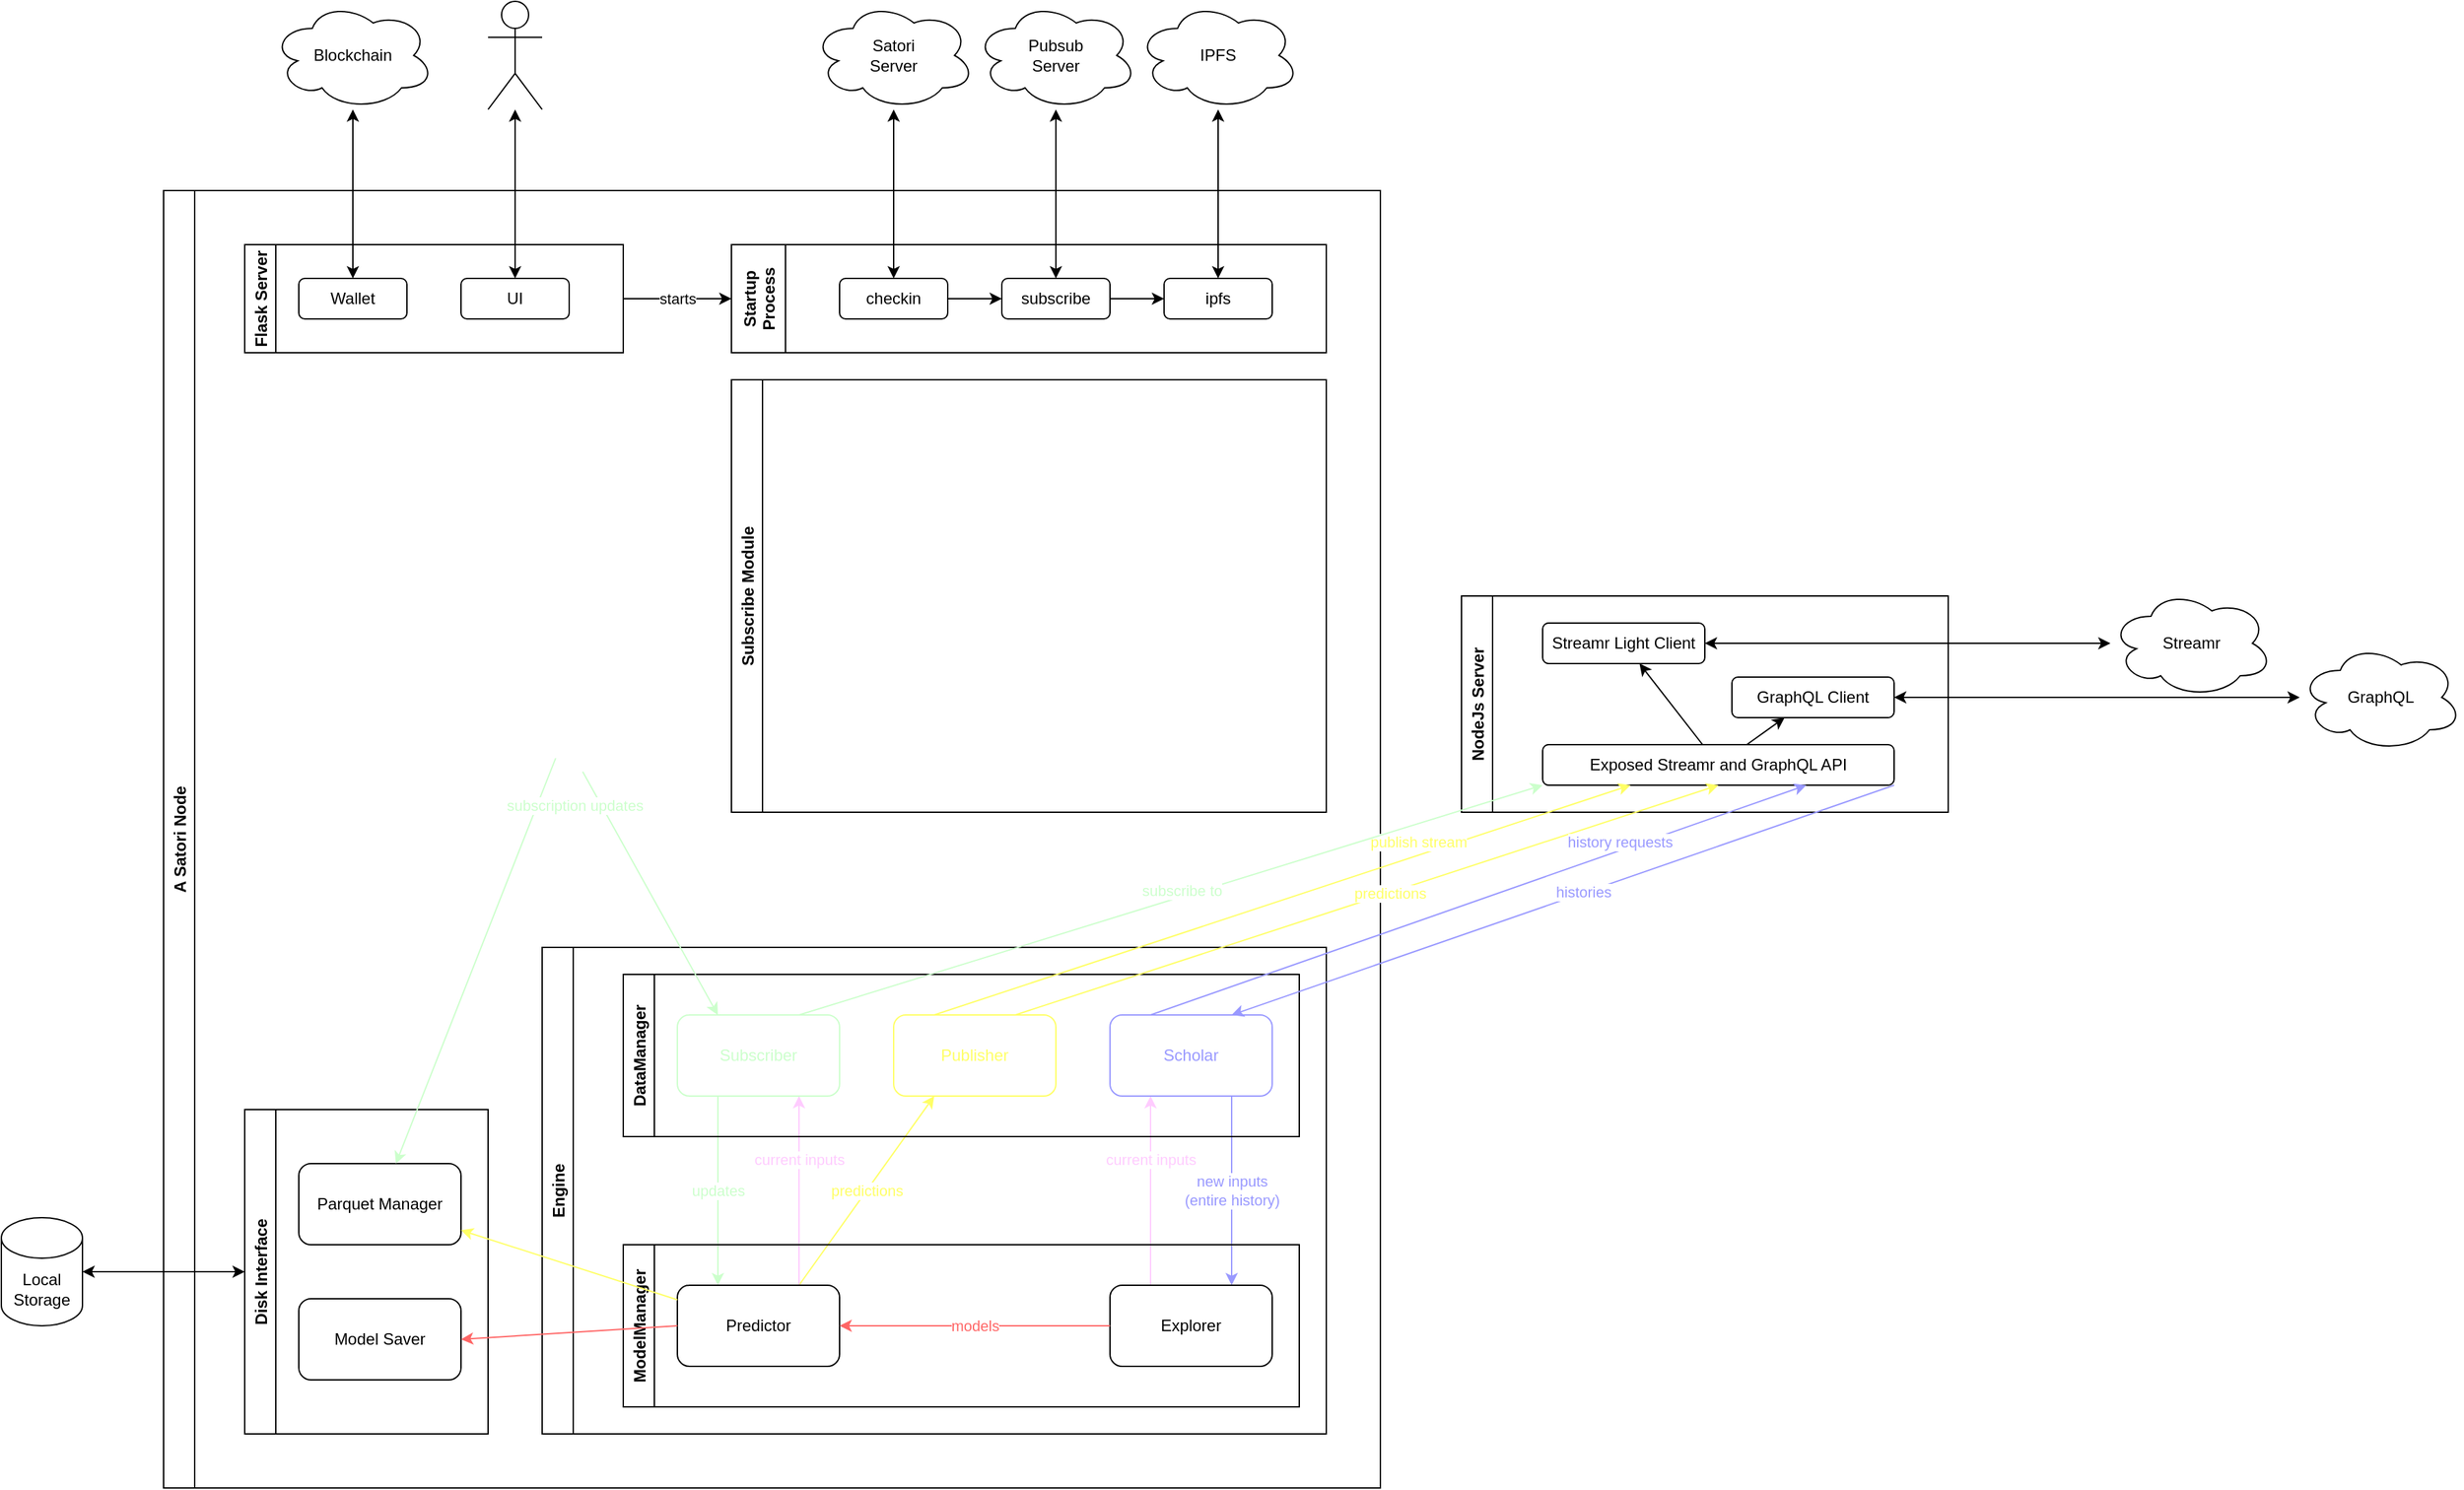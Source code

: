 <mxfile>
    <diagram id="AnMDn8guutcr-QvqUZM-" name="Page-1">
        <mxGraphModel dx="905" dy="1667" grid="1" gridSize="10" guides="1" tooltips="1" connect="1" arrows="1" fold="1" page="0" pageScale="1" pageWidth="850" pageHeight="1100" math="0" shadow="0">
            <root>
                <mxCell id="0"/>
                <mxCell id="1" parent="0"/>
                <mxCell id="68" value="A Satori Node" style="swimlane;horizontal=0;" parent="1" vertex="1">
                    <mxGeometry x="140" y="-960" width="900" height="960" as="geometry">
                        <mxRectangle x="140" y="-960" width="30" height="100" as="alternateBounds"/>
                    </mxGeometry>
                </mxCell>
                <mxCell id="76" value="Engine" style="swimlane;horizontal=0;" parent="68" vertex="1">
                    <mxGeometry x="280" y="560" width="580" height="360" as="geometry">
                        <mxRectangle x="260" y="270" width="30" height="60" as="alternateBounds"/>
                    </mxGeometry>
                </mxCell>
                <mxCell id="21" value="&lt;font color=&quot;#ffff66&quot;&gt;predictions&lt;/font&gt;" style="edgeStyle=none;html=1;entryX=0.25;entryY=1;entryDx=0;entryDy=0;strokeColor=#FFFF66;exitX=0.75;exitY=0;exitDx=0;exitDy=0;" parent="76" source="5" target="3" edge="1">
                    <mxGeometry relative="1" as="geometry">
                        <mxPoint as="offset"/>
                    </mxGeometry>
                </mxCell>
                <mxCell id="74" value="&lt;font color=&quot;#ffccff&quot;&gt;current inputs&lt;/font&gt;" style="edgeStyle=none;html=1;entryX=0.75;entryY=1;entryDx=0;entryDy=0;fontColor=#CCFFCC;startArrow=none;startFill=0;endArrow=classic;endFill=1;strokeColor=#FFCCFF;exitX=0.75;exitY=0;exitDx=0;exitDy=0;" parent="76" source="5" target="2" edge="1">
                    <mxGeometry x="0.333" relative="1" as="geometry">
                        <mxPoint as="offset"/>
                    </mxGeometry>
                </mxCell>
                <mxCell id="14" value="&lt;font color=&quot;#9999ff&quot;&gt;new inputs&lt;br&gt;(entire history)&lt;/font&gt;" style="edgeStyle=none;html=1;entryX=0.75;entryY=0;entryDx=0;entryDy=0;exitX=0.75;exitY=1;exitDx=0;exitDy=0;strokeColor=#9999FF;" parent="76" source="4" target="6" edge="1">
                    <mxGeometry relative="1" as="geometry">
                        <mxPoint as="offset"/>
                    </mxGeometry>
                </mxCell>
                <mxCell id="73" value="&lt;font color=&quot;#ffccff&quot;&gt;current inputs&lt;/font&gt;" style="edgeStyle=none;html=1;exitX=0.25;exitY=0;exitDx=0;exitDy=0;entryX=0.25;entryY=1;entryDx=0;entryDy=0;fontColor=#CCFFCC;startArrow=none;startFill=0;endArrow=classic;endFill=1;strokeColor=#FFCCFF;" parent="76" source="6" target="4" edge="1">
                    <mxGeometry x="0.333" relative="1" as="geometry">
                        <mxPoint as="offset"/>
                    </mxGeometry>
                </mxCell>
                <mxCell id="11" value="&lt;font color=&quot;#ccffcc&quot;&gt;updates&lt;/font&gt;" style="endArrow=classic;html=1;exitX=0.25;exitY=1;exitDx=0;exitDy=0;entryX=0.25;entryY=0;entryDx=0;entryDy=0;strokeColor=#CCFFCC;" parent="76" source="2" target="5" edge="1">
                    <mxGeometry width="50" height="50" relative="1" as="geometry">
                        <mxPoint x="270" y="310" as="sourcePoint"/>
                        <mxPoint x="320" y="260" as="targetPoint"/>
                        <mxPoint as="offset"/>
                    </mxGeometry>
                </mxCell>
                <mxCell id="77" value="DataManager" style="swimlane;horizontal=0;" parent="76" vertex="1">
                    <mxGeometry x="60" y="20" width="500" height="120" as="geometry"/>
                </mxCell>
                <mxCell id="2" value="&lt;font color=&quot;#ccffcc&quot;&gt;Subscriber&lt;/font&gt;" style="rounded=1;whiteSpace=wrap;html=1;strokeColor=#CCFFCC;" parent="77" vertex="1">
                    <mxGeometry x="40" y="30" width="120" height="60" as="geometry"/>
                </mxCell>
                <mxCell id="3" value="&lt;font color=&quot;#ffff66&quot;&gt;Publisher&lt;/font&gt;" style="rounded=1;whiteSpace=wrap;html=1;strokeColor=#FFFF66;" parent="77" vertex="1">
                    <mxGeometry x="200" y="30" width="120" height="60" as="geometry"/>
                </mxCell>
                <mxCell id="4" value="&lt;font color=&quot;#9999ff&quot;&gt;Scholar&lt;/font&gt;" style="rounded=1;whiteSpace=wrap;html=1;strokeColor=#9999FF;" parent="77" vertex="1">
                    <mxGeometry x="360" y="30" width="120" height="60" as="geometry"/>
                </mxCell>
                <mxCell id="78" value="ModelManager" style="swimlane;horizontal=0;" parent="76" vertex="1">
                    <mxGeometry x="60" y="220" width="500" height="120" as="geometry"/>
                </mxCell>
                <mxCell id="5" value="Predictor" style="rounded=1;whiteSpace=wrap;html=1;" parent="78" vertex="1">
                    <mxGeometry x="40" y="30" width="120" height="60" as="geometry"/>
                </mxCell>
                <mxCell id="6" value="Explorer" style="rounded=1;whiteSpace=wrap;html=1;" parent="78" vertex="1">
                    <mxGeometry x="360" y="30" width="120" height="60" as="geometry"/>
                </mxCell>
                <mxCell id="13" value="&lt;font color=&quot;#ff6666&quot;&gt;models&lt;/font&gt;" style="edgeStyle=none;html=1;strokeColor=#FF6666;" parent="78" source="6" target="5" edge="1">
                    <mxGeometry relative="1" as="geometry"/>
                </mxCell>
                <mxCell id="82" value="Disk Interface" style="swimlane;horizontal=0;" parent="68" vertex="1">
                    <mxGeometry x="60" y="680" width="180" height="240" as="geometry"/>
                </mxCell>
                <mxCell id="83" value="Parquet Manager" style="rounded=1;whiteSpace=wrap;html=1;" parent="82" vertex="1">
                    <mxGeometry x="40" y="40" width="120" height="60" as="geometry"/>
                </mxCell>
                <mxCell id="86" value="Model Saver" style="rounded=1;whiteSpace=wrap;html=1;" parent="82" vertex="1">
                    <mxGeometry x="40" y="140" width="120" height="60" as="geometry"/>
                </mxCell>
                <mxCell id="85" style="edgeStyle=none;html=1;fontColor=#CCFFCC;strokeColor=#FFFF66;" parent="68" source="5" target="83" edge="1">
                    <mxGeometry relative="1" as="geometry"/>
                </mxCell>
                <mxCell id="87" value="" style="edgeStyle=none;html=1;strokeColor=#FF6666;exitX=0;exitY=0.5;exitDx=0;exitDy=0;entryX=1;entryY=0.5;entryDx=0;entryDy=0;" parent="68" source="5" target="86" edge="1">
                    <mxGeometry relative="1" as="geometry">
                        <mxPoint x="700" y="910" as="sourcePoint"/>
                        <mxPoint x="500" y="910" as="targetPoint"/>
                    </mxGeometry>
                </mxCell>
                <mxCell id="98" value="Subscribe Module" style="swimlane;horizontal=0;" vertex="1" parent="68">
                    <mxGeometry x="420" y="140" width="440" height="320" as="geometry"/>
                </mxCell>
                <mxCell id="101" value="Startup&#10;Process" style="swimlane;horizontal=0;startSize=40;" vertex="1" parent="68">
                    <mxGeometry x="420" y="40" width="440" height="80" as="geometry"/>
                </mxCell>
                <mxCell id="114" style="edgeStyle=none;html=1;" edge="1" parent="101" source="102" target="103">
                    <mxGeometry relative="1" as="geometry"/>
                </mxCell>
                <mxCell id="102" value="checkin" style="rounded=1;whiteSpace=wrap;html=1;" vertex="1" parent="101">
                    <mxGeometry x="80" y="25" width="80" height="30" as="geometry"/>
                </mxCell>
                <mxCell id="115" style="edgeStyle=none;html=1;" edge="1" parent="101" source="103" target="104">
                    <mxGeometry relative="1" as="geometry"/>
                </mxCell>
                <mxCell id="103" value="subscribe" style="rounded=1;whiteSpace=wrap;html=1;" vertex="1" parent="101">
                    <mxGeometry x="200" y="25" width="80" height="30" as="geometry"/>
                </mxCell>
                <mxCell id="104" value="ipfs" style="rounded=1;whiteSpace=wrap;html=1;" vertex="1" parent="101">
                    <mxGeometry x="320" y="25" width="80" height="30" as="geometry"/>
                </mxCell>
                <mxCell id="41" value="" style="shape=umlActor;verticalLabelPosition=bottom;verticalAlign=top;html=1;outlineConnect=0;" parent="1" vertex="1">
                    <mxGeometry x="380" y="-1100" width="40" height="80" as="geometry"/>
                </mxCell>
                <mxCell id="49" value="Blockchain" style="ellipse;shape=cloud;whiteSpace=wrap;html=1;" parent="1" vertex="1">
                    <mxGeometry x="220" y="-1100" width="120" height="80" as="geometry"/>
                </mxCell>
                <mxCell id="67" style="edgeStyle=none;html=1;startArrow=classic;startFill=1;endArrow=classic;endFill=1;" parent="1" source="58" target="41" edge="1">
                    <mxGeometry relative="1" as="geometry"/>
                </mxCell>
                <mxCell id="59" style="edgeStyle=none;html=1;startArrow=classic;startFill=1;endArrow=classic;endFill=1;exitX=0.5;exitY=0;exitDx=0;exitDy=0;" parent="1" source="66" target="49" edge="1">
                    <mxGeometry relative="1" as="geometry"/>
                </mxCell>
                <mxCell id="113" value="starts" style="edgeStyle=none;html=1;entryX=0;entryY=0.5;entryDx=0;entryDy=0;" edge="1" parent="1" source="80" target="101">
                    <mxGeometry relative="1" as="geometry">
                        <mxPoint x="550" y="-880" as="targetPoint"/>
                    </mxGeometry>
                </mxCell>
                <mxCell id="80" value="Flask Server" style="swimlane;horizontal=0;" parent="1" vertex="1">
                    <mxGeometry x="200" y="-920" width="280" height="80" as="geometry"/>
                </mxCell>
                <mxCell id="66" value="Wallet" style="rounded=1;whiteSpace=wrap;html=1;" parent="80" vertex="1">
                    <mxGeometry x="40" y="25" width="80" height="30" as="geometry"/>
                </mxCell>
                <mxCell id="58" value="UI" style="rounded=1;whiteSpace=wrap;html=1;" parent="80" vertex="1">
                    <mxGeometry x="160" y="25" width="80" height="30" as="geometry"/>
                </mxCell>
                <mxCell id="51" value="" style="edgeStyle=none;html=1;startArrow=none;startFill=0;endArrow=classic;endFill=1;entryX=0.25;entryY=0;entryDx=0;entryDy=0;strokeColor=#CCFFCC;" parent="1" target="2" edge="1">
                    <mxGeometry x="-0.6" relative="1" as="geometry">
                        <mxPoint x="560" y="-430" as="targetPoint"/>
                        <mxPoint as="offset"/>
                        <mxPoint x="450" y="-530" as="sourcePoint"/>
                    </mxGeometry>
                </mxCell>
                <mxCell id="84" value="&lt;font color=&quot;#ccffcc&quot;&gt;subscription updates&lt;/font&gt;" style="edgeStyle=none;html=1;strokeColor=#CCFFCC;" parent="1" target="83" edge="1">
                    <mxGeometry x="-0.831" y="26" relative="1" as="geometry">
                        <mxPoint x="430" y="-540" as="sourcePoint"/>
                        <mxPoint as="offset"/>
                    </mxGeometry>
                </mxCell>
                <mxCell id="91" value="Local&lt;br&gt;Storage" style="shape=cylinder3;whiteSpace=wrap;html=1;boundedLbl=1;backgroundOutline=1;size=15;" parent="1" vertex="1">
                    <mxGeometry x="20" y="-200" width="60" height="80" as="geometry"/>
                </mxCell>
                <mxCell id="92" style="edgeStyle=none;html=1;startArrow=classic;startFill=1;" parent="1" source="82" target="91" edge="1">
                    <mxGeometry relative="1" as="geometry"/>
                </mxCell>
                <mxCell id="107" value="Satori&lt;br&gt;Server" style="ellipse;shape=cloud;whiteSpace=wrap;html=1;" vertex="1" parent="1">
                    <mxGeometry x="620" y="-1100" width="120" height="80" as="geometry"/>
                </mxCell>
                <mxCell id="108" style="edgeStyle=none;html=1;startArrow=classic;startFill=1;endArrow=classic;endFill=1;exitX=0.5;exitY=0;exitDx=0;exitDy=0;" edge="1" parent="1" target="107">
                    <mxGeometry relative="1" as="geometry">
                        <mxPoint x="680" y="-895" as="sourcePoint"/>
                    </mxGeometry>
                </mxCell>
                <mxCell id="109" value="Pubsub&lt;br&gt;Server" style="ellipse;shape=cloud;whiteSpace=wrap;html=1;" vertex="1" parent="1">
                    <mxGeometry x="740" y="-1100" width="120" height="80" as="geometry"/>
                </mxCell>
                <mxCell id="110" style="edgeStyle=none;html=1;startArrow=classic;startFill=1;endArrow=classic;endFill=1;exitX=0.5;exitY=0;exitDx=0;exitDy=0;" edge="1" parent="1" target="109">
                    <mxGeometry relative="1" as="geometry">
                        <mxPoint x="800" y="-895" as="sourcePoint"/>
                    </mxGeometry>
                </mxCell>
                <mxCell id="111" value="IPFS" style="ellipse;shape=cloud;whiteSpace=wrap;html=1;" vertex="1" parent="1">
                    <mxGeometry x="860" y="-1100" width="120" height="80" as="geometry"/>
                </mxCell>
                <mxCell id="112" style="edgeStyle=none;html=1;startArrow=classic;startFill=1;endArrow=classic;endFill=1;exitX=0.5;exitY=0;exitDx=0;exitDy=0;" edge="1" parent="1" target="111">
                    <mxGeometry relative="1" as="geometry">
                        <mxPoint x="920" y="-895" as="sourcePoint"/>
                    </mxGeometry>
                </mxCell>
                <mxCell id="81" value="NodeJs Server" style="swimlane;horizontal=0;" parent="1" vertex="1">
                    <mxGeometry x="1100" y="-660" width="360" height="160" as="geometry"/>
                </mxCell>
                <mxCell id="65" value="Streamr Light Client" style="rounded=1;whiteSpace=wrap;html=1;" parent="81" vertex="1">
                    <mxGeometry x="60" y="20" width="120" height="30" as="geometry"/>
                </mxCell>
                <mxCell id="90" style="edgeStyle=none;html=1;" parent="81" source="88" target="65" edge="1">
                    <mxGeometry relative="1" as="geometry"/>
                </mxCell>
                <mxCell id="95" style="edgeStyle=none;html=1;" parent="81" source="88" target="94" edge="1">
                    <mxGeometry relative="1" as="geometry"/>
                </mxCell>
                <mxCell id="88" value="Exposed Streamr and GraphQL API" style="rounded=1;whiteSpace=wrap;html=1;" parent="81" vertex="1">
                    <mxGeometry x="60" y="110" width="260" height="30" as="geometry"/>
                </mxCell>
                <mxCell id="94" value="GraphQL Client" style="rounded=1;whiteSpace=wrap;html=1;" parent="81" vertex="1">
                    <mxGeometry x="200" y="60" width="120" height="30" as="geometry"/>
                </mxCell>
                <mxCell id="54" value="&lt;font color=&quot;#ffff66&quot;&gt;predictions&lt;/font&gt;" style="edgeStyle=none;html=1;startArrow=none;startFill=0;endArrow=classic;endFill=1;exitX=0.75;exitY=0;exitDx=0;exitDy=0;entryX=0.5;entryY=1;entryDx=0;entryDy=0;strokeColor=#FFFF66;" parent="1" source="3" target="88" edge="1">
                    <mxGeometry x="0.062" relative="1" as="geometry">
                        <mxPoint x="1" as="offset"/>
                        <mxPoint x="853.4" y="-801.08" as="targetPoint"/>
                    </mxGeometry>
                </mxCell>
                <mxCell id="47" value="Streamr" style="ellipse;shape=cloud;whiteSpace=wrap;html=1;" parent="1" vertex="1">
                    <mxGeometry x="1580" y="-665" width="120" height="80" as="geometry"/>
                </mxCell>
                <mxCell id="53" value="&lt;font color=&quot;#9999ff&quot;&gt;history requests&lt;/font&gt;" style="edgeStyle=none;html=1;exitX=0.25;exitY=0;exitDx=0;exitDy=0;startArrow=none;startFill=0;endArrow=classic;endFill=1;entryX=0.75;entryY=1;entryDx=0;entryDy=0;strokeColor=#9999FF;" parent="1" source="4" target="88" edge="1">
                    <mxGeometry x="0.44" y="6" relative="1" as="geometry">
                        <mxPoint as="offset"/>
                        <mxPoint x="910" y="-800" as="targetPoint"/>
                    </mxGeometry>
                </mxCell>
                <mxCell id="64" style="edgeStyle=none;html=1;startArrow=classic;startFill=1;endArrow=classic;endFill=1;exitX=1;exitY=0.5;exitDx=0;exitDy=0;" parent="1" source="65" target="47" edge="1">
                    <mxGeometry relative="1" as="geometry"/>
                </mxCell>
                <mxCell id="52" value="&lt;font color=&quot;#9999ff&quot;&gt;histories&lt;/font&gt;" style="edgeStyle=none;html=1;entryX=0.75;entryY=0;entryDx=0;entryDy=0;startArrow=none;startFill=0;endArrow=classic;endFill=1;strokeColor=#9999FF;exitX=1;exitY=1;exitDx=0;exitDy=0;" parent="1" source="88" target="4" edge="1">
                    <mxGeometry x="-0.062" y="-1" relative="1" as="geometry">
                        <mxPoint as="offset"/>
                        <mxPoint x="960" y="-800" as="sourcePoint"/>
                    </mxGeometry>
                </mxCell>
                <mxCell id="96" style="edgeStyle=none;html=1;startArrow=classic;startFill=1;" parent="1" source="94" target="97" edge="1">
                    <mxGeometry relative="1" as="geometry">
                        <mxPoint x="1449.018" y="-1019.456" as="targetPoint"/>
                    </mxGeometry>
                </mxCell>
                <mxCell id="33" value="&lt;font color=&quot;#ffff66&quot;&gt;publish stream&lt;/font&gt;" style="edgeStyle=none;html=1;endArrow=classic;endFill=1;startArrow=none;startFill=0;exitX=0.25;exitY=0;exitDx=0;exitDy=0;entryX=0.25;entryY=1;entryDx=0;entryDy=0;strokeColor=#FFFF66;" parent="1" source="3" target="88" edge="1">
                    <mxGeometry x="0.399" y="9" relative="1" as="geometry">
                        <mxPoint as="offset"/>
                        <mxPoint x="810" y="-800" as="targetPoint"/>
                    </mxGeometry>
                </mxCell>
                <mxCell id="97" value="GraphQL" style="ellipse;shape=cloud;whiteSpace=wrap;html=1;" parent="1" vertex="1">
                    <mxGeometry x="1720" y="-625" width="120" height="80" as="geometry"/>
                </mxCell>
                <mxCell id="55" value="&lt;font color=&quot;#ccffcc&quot;&gt;subscribe to&lt;/font&gt;" style="edgeStyle=none;html=1;exitX=0.75;exitY=0;exitDx=0;exitDy=0;startArrow=none;startFill=0;endArrow=classic;endFill=1;entryX=0;entryY=1;entryDx=0;entryDy=0;strokeColor=#CCFFCC;" parent="1" source="2" target="88" edge="1">
                    <mxGeometry x="0.031" y="4" relative="1" as="geometry">
                        <mxPoint as="offset"/>
                        <mxPoint x="760" y="-800" as="targetPoint"/>
                    </mxGeometry>
                </mxCell>
            </root>
        </mxGraphModel>
    </diagram>
</mxfile>